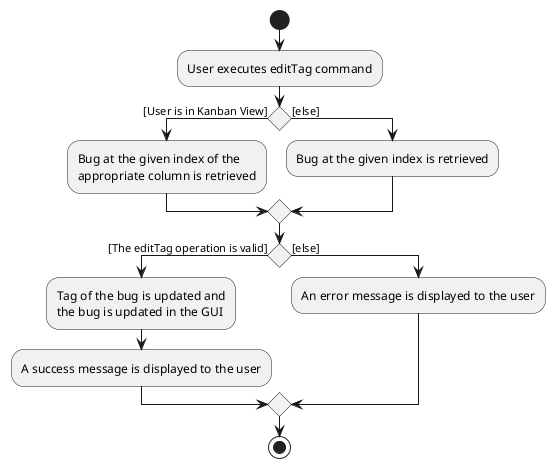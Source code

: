 @startuml
start
:User executes editTag command;

'Since the beta syntax does not support placing the condition outside the
'diamond we place it as the true branch instead.

if () then ([User is in Kanban View])
    :Bug at the given index of the
    appropriate column is retrieved;
else ([else])
    :Bug at the given index is retrieved;
endif
if () then ([The editTag operation is valid])
    :Tag of the bug is updated and
    the bug is updated in the GUI;
    :A success message is displayed to the user;
else ([else])
    :An error message is displayed to the user;
endif

stop
@enduml
